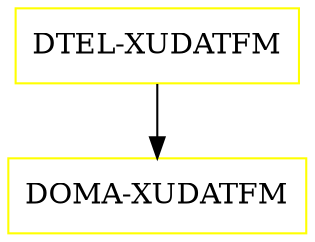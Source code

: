 digraph G {
  "DTEL-XUDATFM" [shape=box,color=yellow];
  "DOMA-XUDATFM" [shape=box,color=yellow,URL="./DOMA_XUDATFM.html"];
  "DTEL-XUDATFM" -> "DOMA-XUDATFM";
}
